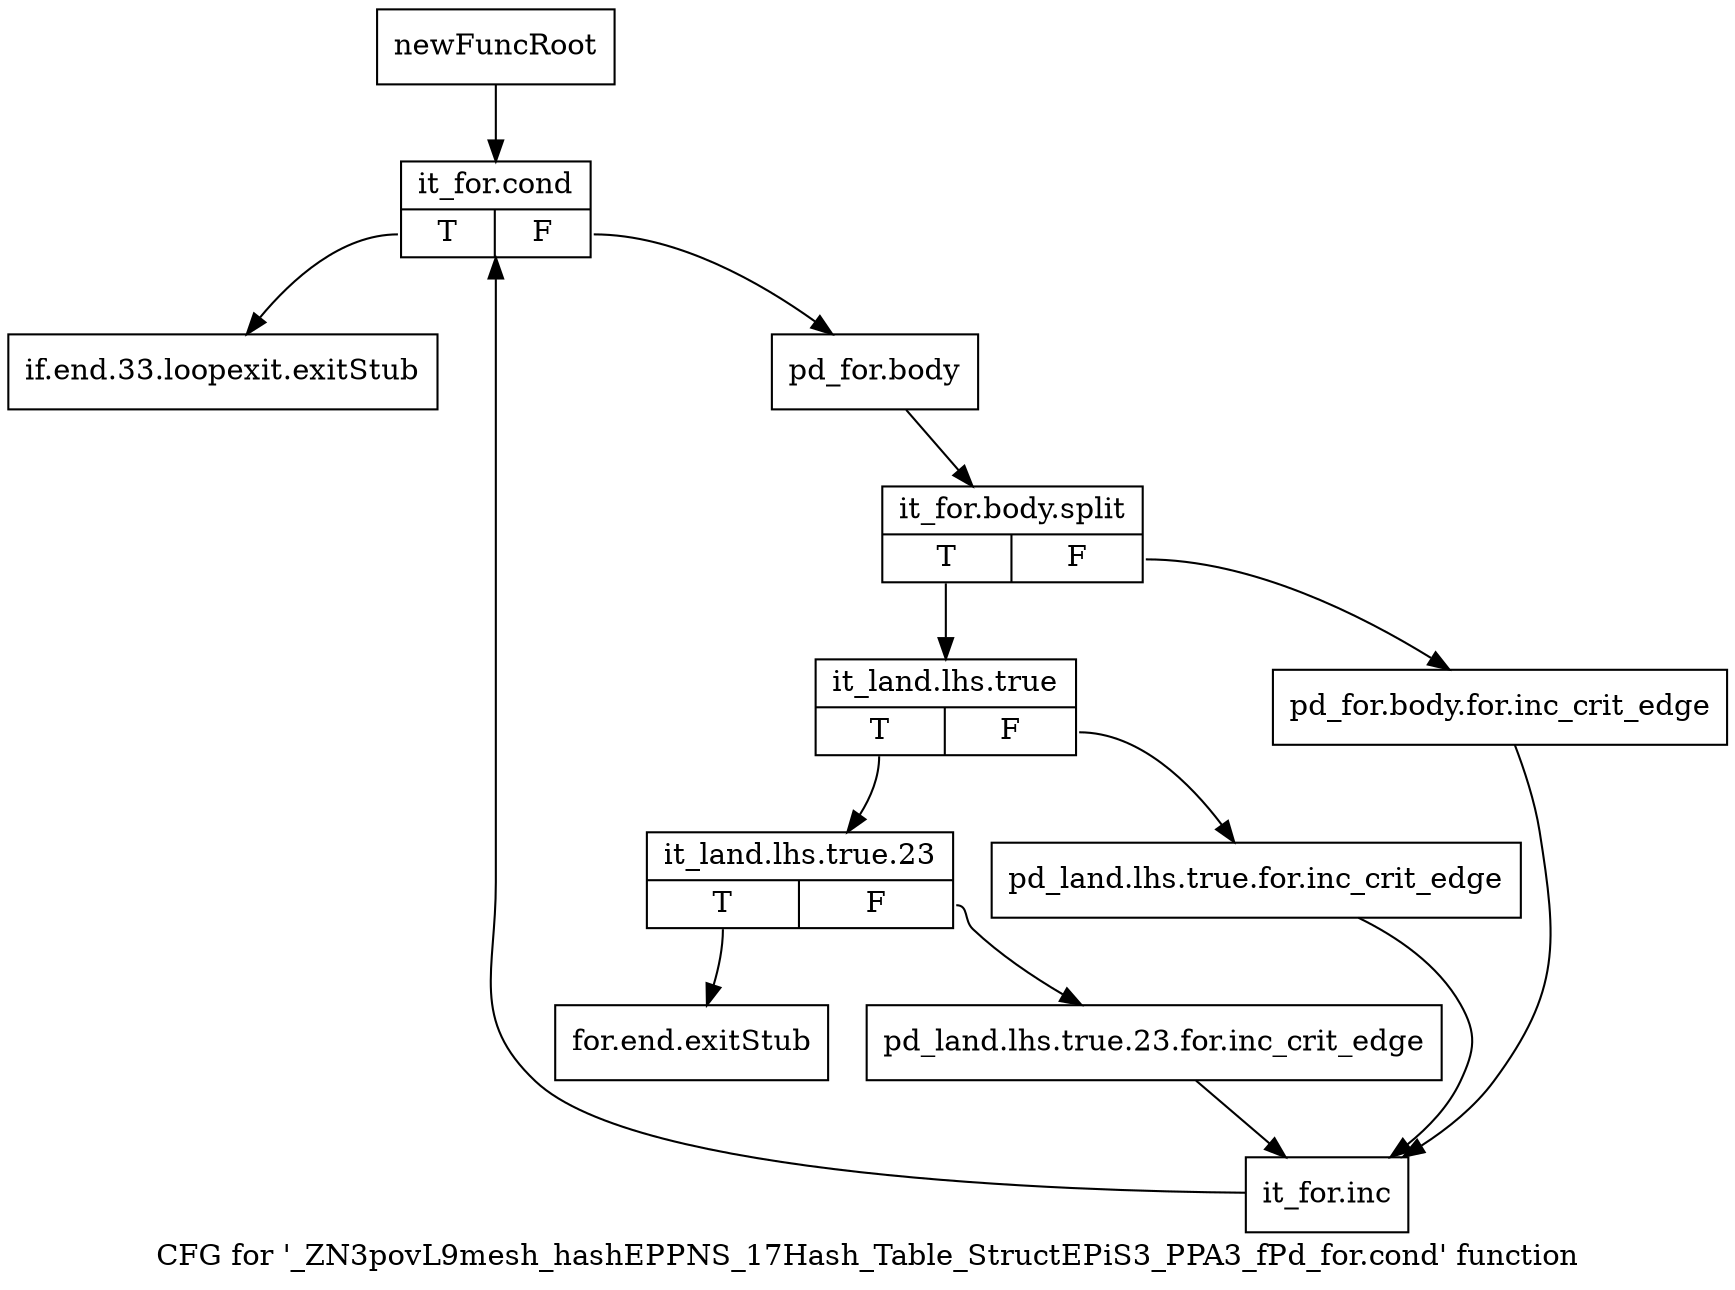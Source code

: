 digraph "CFG for '_ZN3povL9mesh_hashEPPNS_17Hash_Table_StructEPiS3_PPA3_fPd_for.cond' function" {
	label="CFG for '_ZN3povL9mesh_hashEPPNS_17Hash_Table_StructEPiS3_PPA3_fPd_for.cond' function";

	Node0x269f5d0 [shape=record,label="{newFuncRoot}"];
	Node0x269f5d0 -> Node0x26a8720;
	Node0x26a8680 [shape=record,label="{if.end.33.loopexit.exitStub}"];
	Node0x26a86d0 [shape=record,label="{for.end.exitStub}"];
	Node0x26a8720 [shape=record,label="{it_for.cond|{<s0>T|<s1>F}}"];
	Node0x26a8720:s0 -> Node0x26a8680;
	Node0x26a8720:s1 -> Node0x26a8770;
	Node0x26a8770 [shape=record,label="{pd_for.body}"];
	Node0x26a8770 -> Node0x3763150;
	Node0x3763150 [shape=record,label="{it_for.body.split|{<s0>T|<s1>F}}"];
	Node0x3763150:s0 -> Node0x26a8810;
	Node0x3763150:s1 -> Node0x26a87c0;
	Node0x26a87c0 [shape=record,label="{pd_for.body.for.inc_crit_edge}"];
	Node0x26a87c0 -> Node0x26a8950;
	Node0x26a8810 [shape=record,label="{it_land.lhs.true|{<s0>T|<s1>F}}"];
	Node0x26a8810:s0 -> Node0x26a88b0;
	Node0x26a8810:s1 -> Node0x26a8860;
	Node0x26a8860 [shape=record,label="{pd_land.lhs.true.for.inc_crit_edge}"];
	Node0x26a8860 -> Node0x26a8950;
	Node0x26a88b0 [shape=record,label="{it_land.lhs.true.23|{<s0>T|<s1>F}}"];
	Node0x26a88b0:s0 -> Node0x26a86d0;
	Node0x26a88b0:s1 -> Node0x26a8900;
	Node0x26a8900 [shape=record,label="{pd_land.lhs.true.23.for.inc_crit_edge}"];
	Node0x26a8900 -> Node0x26a8950;
	Node0x26a8950 [shape=record,label="{it_for.inc}"];
	Node0x26a8950 -> Node0x26a8720;
}
